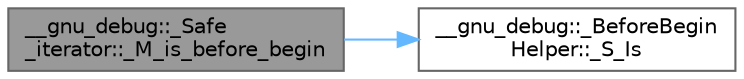 digraph "__gnu_debug::_Safe_iterator::_M_is_before_begin"
{
 // LATEX_PDF_SIZE
  bgcolor="transparent";
  edge [fontname=Helvetica,fontsize=10,labelfontname=Helvetica,labelfontsize=10];
  node [fontname=Helvetica,fontsize=10,shape=box,height=0.2,width=0.4];
  rankdir="LR";
  Node1 [id="Node000001",label="__gnu_debug::_Safe\l_iterator::_M_is_before_begin",height=0.2,width=0.4,color="gray40", fillcolor="grey60", style="filled", fontcolor="black",tooltip=" "];
  Node1 -> Node2 [id="edge3_Node000001_Node000002",color="steelblue1",style="solid",tooltip=" "];
  Node2 [id="Node000002",label="__gnu_debug::_BeforeBegin\lHelper::_S_Is",height=0.2,width=0.4,color="grey40", fillcolor="white", style="filled",URL="$struct____gnu__debug_1_1___before_begin_helper.html#a67d9eb6fff1f4678afcd07c005dfdec9",tooltip=" "];
}
